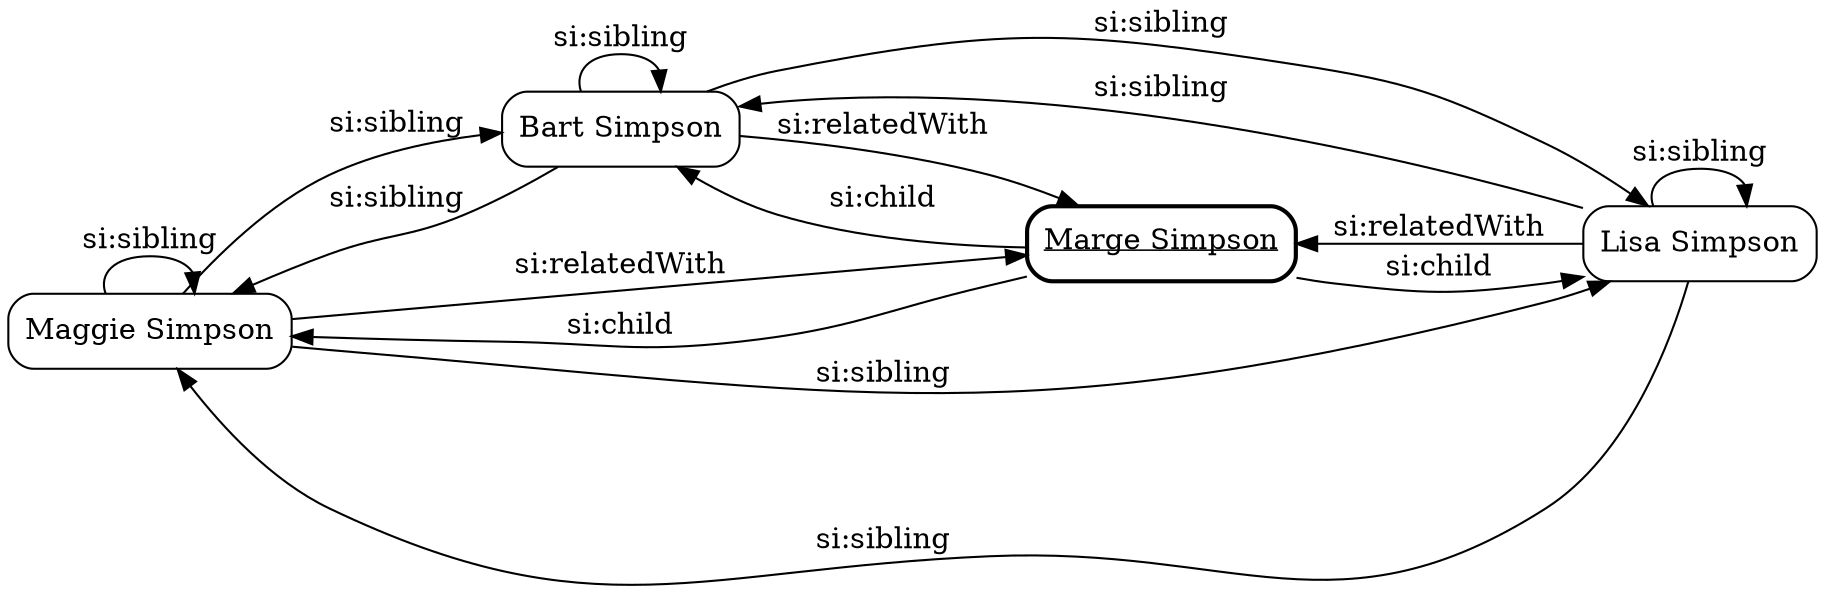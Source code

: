 digraph {
sep="+25,25";
splines = true;
overlap=false;
graph [ rankdir="LR" ]
"si:maggie"[  shape="box"  style="rounded" label="Maggie Simpson" ];
"si:bart"[  shape="box"  style="rounded" label="Bart Simpson" ];
"si:lisa"[  shape="box"  style="rounded" label="Lisa Simpson" ];
"si:marge"[  shape="box"  style="rounded,bold" label=<<U>Marge Simpson</U>> ];
"si:lisa" -> "si:lisa" [ label = "si:sibling" arrowtail="normal"  color="black"  ];
"si:maggie" -> "si:marge" [ label = "si:relatedWith" arrowtail="normal"  color="black"  ];
"si:lisa" -> "si:marge" [ label = "si:relatedWith" arrowtail="normal"  color="black"  ];
"si:bart" -> "si:marge" [ label = "si:relatedWith" arrowtail="normal"  color="black"  ];
"si:lisa" -> "si:bart" [ label = "si:sibling" arrowtail="normal"  color="black"  ];
"si:bart" -> "si:lisa" [ label = "si:sibling" arrowtail="normal"  color="black"  ];
"si:lisa" -> "si:maggie" [ label = "si:sibling" arrowtail="normal"  color="black"  ];
"si:maggie" -> "si:lisa" [ label = "si:sibling" arrowtail="normal"  color="black"  ];
"si:marge" -> "si:bart" [ label = "si:child" arrowtail="normal"  color="black"  ];
"si:marge" -> "si:lisa" [ label = "si:child" arrowtail="normal"  color="black"  ];
"si:bart" -> "si:bart" [ label = "si:sibling" arrowtail="normal"  color="black"  ];
"si:maggie" -> "si:maggie" [ label = "si:sibling" arrowtail="normal"  color="black"  ];
"si:maggie" -> "si:bart" [ label = "si:sibling" arrowtail="normal"  color="black"  ];
"si:bart" -> "si:maggie" [ label = "si:sibling" arrowtail="normal"  color="black"  ];
"si:marge" -> "si:maggie" [ label = "si:child" arrowtail="normal"  color="black"  ];
}